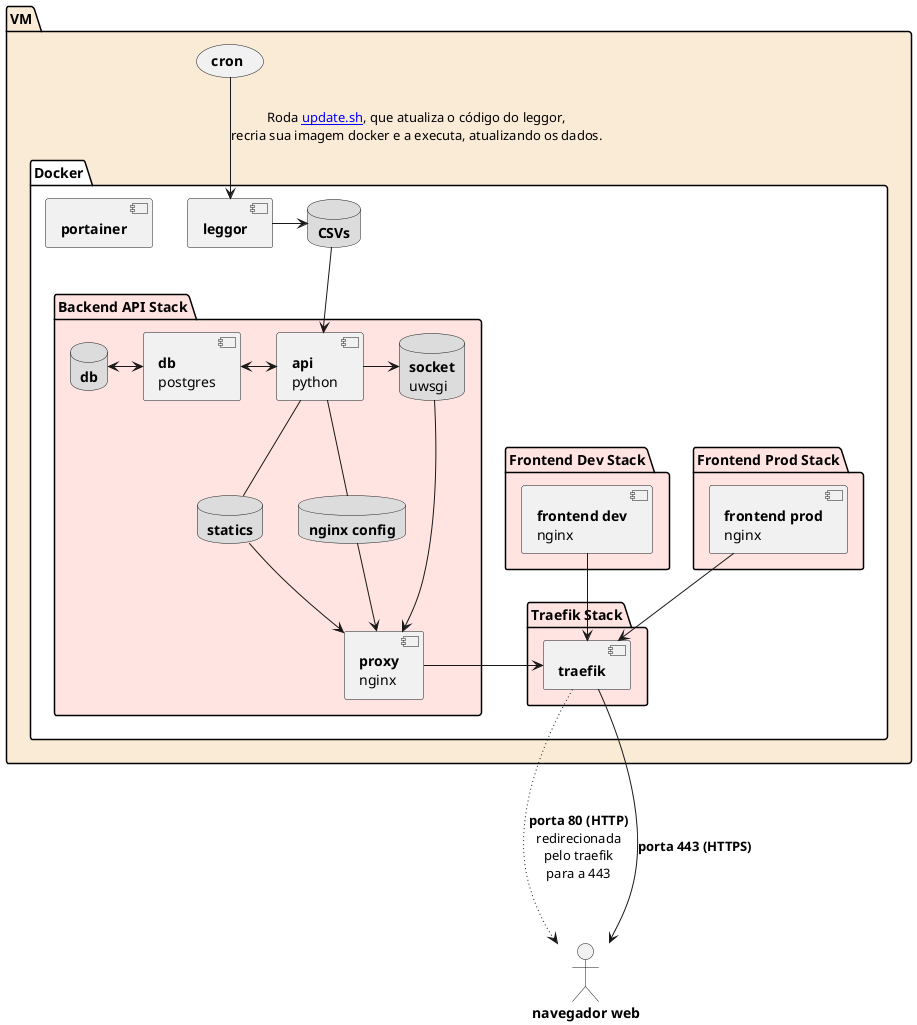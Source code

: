 /'
Esse diagrama está descrito na linguagem PlantUML
http://plantuml.com

A imagem correspondente pode ser gerada usando o próprio servidor oficial
do PlantUML através de um link como esse:
http://www.plantuml.com/plantuml/proxy?fmt=svg&src=https://raw.githubusercontent.com/analytics-ufcg/leggo-geral/master/diagrama.puml

Caso adicione esse link em um arquivo markdown do Github, e depois altere esse
código fonte, pode ser que demore para atualizar por conta da cache que o Github
usa para imagens. Uma forma de tentar forçar a atualização da imagem é colocar
algum parâmetro irrelevante na url.
https://stackoverflow.com/questions/32203610/how-to-integrate-uml-diagrams-into-gitlab-or-github/32771815#32771815
'/

@startuml

skinparam componentStyle uml2

skinparam database {
  BackgroundColor gainsboro
}

package "VM" #antiquewhite {
  (**cron**) as cron
  package "Docker" as docker_front #white {
    package "Traefik Stack" #mistyrose {
      [**traefik**] as traefik
    }
    [**portainer**] as portainer
    [**leggor**] as leggor
    package "Frontend Prod Stack" as frontprodser #mistyrose {
      [**frontend prod**\nnginx] as frontend_prod
    }
    package "Frontend Dev Stack" as frontdevser #mistyrose {
      [**frontend dev**\nnginx] as frontend_dev
    }
    package "Backend API Stack" as backser #mistyrose {
      [**proxy**\nnginx] as backproxy
      [**api**\npython] as api
      [**db**\npostgres] as db
    database "**statics**" as statics_vol
    database "**socket**\nuwsgi" as socket_vol
    database "**nginx config**" as nginx_config_vol
    database "**db**" as db_vol
    }
    database "**CSVs**" as csvs
  }
}
"**navegador web**" as navegador

cron --> leggor : Roda [[https://github.com/analytics-ufcg/leggo-geral/blob/master/update.sh update.sh]], que atualiza o código do leggor,\nrecria sua imagem docker e a executa, atualizando os dados.
leggor -> csvs
csvs --> api
db <-> api
db_vol <-> db
backproxy -> traefik
frontend_dev --> traefik
frontend_prod --> traefik
traefik ~~~> navegador : "**porta 80 (HTTP)**\nredirecionada\npelo traefik\npara a 443"
traefik ---> navegador : "**porta 443 (HTTPS)**"
api -- statics_vol
statics_vol --> backproxy
api ->socket_vol
socket_vol ---> backproxy
nginx_config_vol -u- api
nginx_config_vol --> backproxy

@enduml
